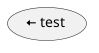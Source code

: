 {
  "sha1": "9ty8wb60gph308hi47awg81couq5v5o",
  "insertion": {
    "when": "2024-05-30T20:48:21.766Z",
    "user": "plantuml@gmail.com"
  }
}
@startuml
(<&arrow-left> test)
@enduml

